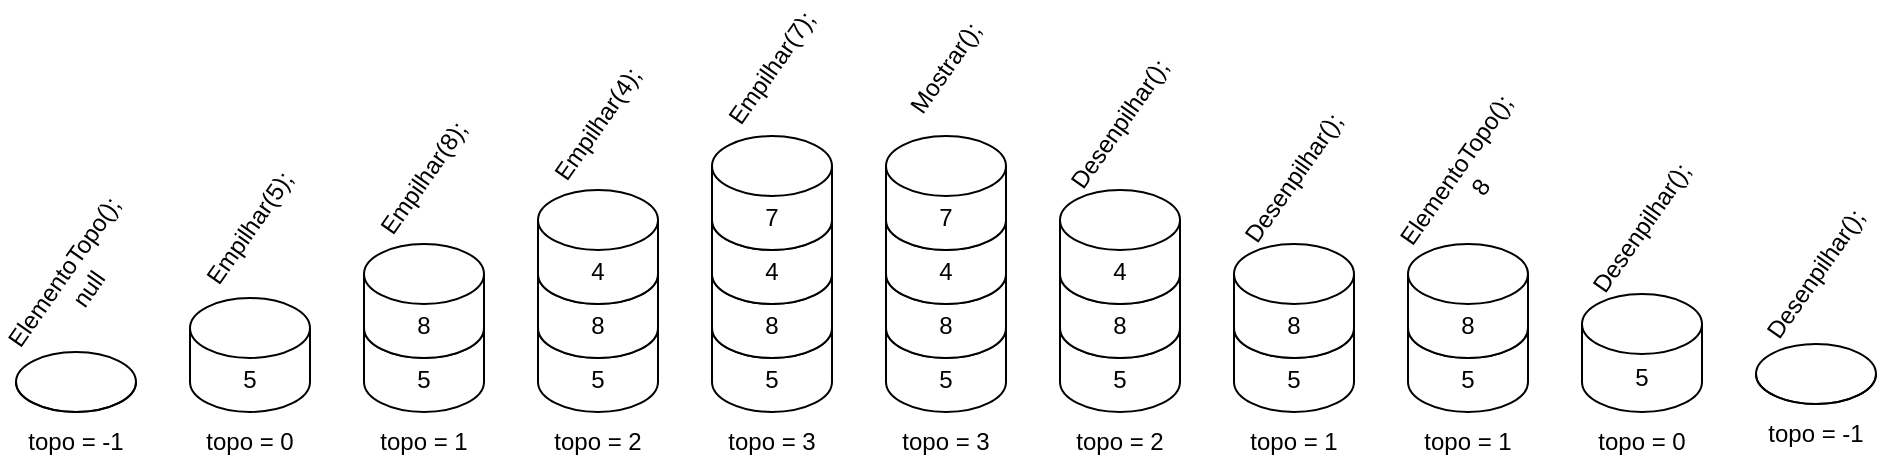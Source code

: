 <mxfile>
    <diagram id="WlsF_-ElByJLTdb7nnw8" name="Page-1">
        <mxGraphModel dx="1261" dy="607" grid="0" gridSize="10" guides="1" tooltips="1" connect="1" arrows="1" fold="1" page="0" pageScale="1" pageWidth="850" pageHeight="1100" math="0" shadow="0">
            <root>
                <mxCell id="0"/>
                <mxCell id="1" parent="0"/>
                <mxCell id="5" value="topo = -1" style="text;html=1;strokeColor=none;fillColor=none;align=center;verticalAlign=middle;whiteSpace=wrap;rounded=0;" vertex="1" parent="1">
                    <mxGeometry x="38" y="336" width="60" height="30" as="geometry"/>
                </mxCell>
                <mxCell id="20" value="5" style="shape=cylinder3;whiteSpace=wrap;html=1;boundedLbl=1;backgroundOutline=1;size=15;" vertex="1" parent="1">
                    <mxGeometry x="125" y="279" width="60" height="57" as="geometry"/>
                </mxCell>
                <mxCell id="21" value="" style="shape=cylinder3;whiteSpace=wrap;html=1;boundedLbl=1;backgroundOutline=1;size=15;" vertex="1" parent="1">
                    <mxGeometry x="38" y="306" width="60" height="30" as="geometry"/>
                </mxCell>
                <mxCell id="24" value="topo = 0" style="text;html=1;strokeColor=none;fillColor=none;align=center;verticalAlign=middle;whiteSpace=wrap;rounded=0;" vertex="1" parent="1">
                    <mxGeometry x="125" y="336" width="60" height="30" as="geometry"/>
                </mxCell>
                <mxCell id="25" value="topo = 1" style="text;html=1;strokeColor=none;fillColor=none;align=center;verticalAlign=middle;whiteSpace=wrap;rounded=0;" vertex="1" parent="1">
                    <mxGeometry x="212" y="336" width="60" height="30" as="geometry"/>
                </mxCell>
                <mxCell id="29" value="topo = 2" style="text;html=1;strokeColor=none;fillColor=none;align=center;verticalAlign=middle;whiteSpace=wrap;rounded=0;" vertex="1" parent="1">
                    <mxGeometry x="299" y="336" width="60" height="30" as="geometry"/>
                </mxCell>
                <mxCell id="30" value="topo = 3" style="text;html=1;strokeColor=none;fillColor=none;align=center;verticalAlign=middle;whiteSpace=wrap;rounded=0;" vertex="1" parent="1">
                    <mxGeometry x="386" y="336" width="60" height="30" as="geometry"/>
                </mxCell>
                <mxCell id="31" value="5" style="shape=cylinder3;whiteSpace=wrap;html=1;boundedLbl=1;backgroundOutline=1;size=15;" vertex="1" parent="1">
                    <mxGeometry x="386" y="279" width="60" height="57" as="geometry"/>
                </mxCell>
                <mxCell id="32" value="8" style="shape=cylinder3;whiteSpace=wrap;html=1;boundedLbl=1;backgroundOutline=1;size=15;" vertex="1" parent="1">
                    <mxGeometry x="386" y="252" width="60" height="57" as="geometry"/>
                </mxCell>
                <mxCell id="33" value="4" style="shape=cylinder3;whiteSpace=wrap;html=1;boundedLbl=1;backgroundOutline=1;size=15;" vertex="1" parent="1">
                    <mxGeometry x="386" y="225" width="60" height="57" as="geometry"/>
                </mxCell>
                <mxCell id="34" value="7" style="shape=cylinder3;whiteSpace=wrap;html=1;boundedLbl=1;backgroundOutline=1;size=15;" vertex="1" parent="1">
                    <mxGeometry x="386" y="198" width="60" height="57" as="geometry"/>
                </mxCell>
                <mxCell id="35" value="5" style="shape=cylinder3;whiteSpace=wrap;html=1;boundedLbl=1;backgroundOutline=1;size=15;" vertex="1" parent="1">
                    <mxGeometry x="212" y="279" width="60" height="57" as="geometry"/>
                </mxCell>
                <mxCell id="36" value="8" style="shape=cylinder3;whiteSpace=wrap;html=1;boundedLbl=1;backgroundOutline=1;size=15;" vertex="1" parent="1">
                    <mxGeometry x="212" y="252" width="60" height="57" as="geometry"/>
                </mxCell>
                <mxCell id="39" value="5" style="shape=cylinder3;whiteSpace=wrap;html=1;boundedLbl=1;backgroundOutline=1;size=15;" vertex="1" parent="1">
                    <mxGeometry x="299" y="279" width="60" height="57" as="geometry"/>
                </mxCell>
                <mxCell id="40" value="8" style="shape=cylinder3;whiteSpace=wrap;html=1;boundedLbl=1;backgroundOutline=1;size=15;" vertex="1" parent="1">
                    <mxGeometry x="299" y="252" width="60" height="57" as="geometry"/>
                </mxCell>
                <mxCell id="41" value="4" style="shape=cylinder3;whiteSpace=wrap;html=1;boundedLbl=1;backgroundOutline=1;size=15;" vertex="1" parent="1">
                    <mxGeometry x="299" y="225" width="60" height="57" as="geometry"/>
                </mxCell>
                <mxCell id="44" value="ElementoTopo();&lt;br&gt;null" style="text;html=1;strokeColor=none;fillColor=none;align=center;verticalAlign=middle;whiteSpace=wrap;rounded=0;rotation=-55;" vertex="1" parent="1">
                    <mxGeometry x="38" y="255" width="60" height="30" as="geometry"/>
                </mxCell>
                <mxCell id="50" value="topo = 3" style="text;html=1;strokeColor=none;fillColor=none;align=center;verticalAlign=middle;whiteSpace=wrap;rounded=0;" vertex="1" parent="1">
                    <mxGeometry x="473" y="336" width="60" height="30" as="geometry"/>
                </mxCell>
                <mxCell id="51" value="Empilhar(5);" style="text;html=1;strokeColor=none;fillColor=none;align=center;verticalAlign=middle;whiteSpace=wrap;rounded=0;rotation=-55;" vertex="1" parent="1">
                    <mxGeometry x="125" y="229" width="60" height="30" as="geometry"/>
                </mxCell>
                <mxCell id="52" value="Empilhar(8);" style="text;html=1;strokeColor=none;fillColor=none;align=center;verticalAlign=middle;whiteSpace=wrap;rounded=0;rotation=-55;" vertex="1" parent="1">
                    <mxGeometry x="212" y="204" width="60" height="30" as="geometry"/>
                </mxCell>
                <mxCell id="53" value="Empilhar(4);" style="text;html=1;strokeColor=none;fillColor=none;align=center;verticalAlign=middle;whiteSpace=wrap;rounded=0;rotation=-55;" vertex="1" parent="1">
                    <mxGeometry x="299" y="177" width="60" height="30" as="geometry"/>
                </mxCell>
                <mxCell id="54" value="Empilhar(7);" style="text;html=1;strokeColor=none;fillColor=none;align=center;verticalAlign=middle;whiteSpace=wrap;rounded=0;rotation=-55;" vertex="1" parent="1">
                    <mxGeometry x="386" y="149" width="60" height="30" as="geometry"/>
                </mxCell>
                <mxCell id="55" value="5" style="shape=cylinder3;whiteSpace=wrap;html=1;boundedLbl=1;backgroundOutline=1;size=15;" vertex="1" parent="1">
                    <mxGeometry x="473" y="279" width="60" height="57" as="geometry"/>
                </mxCell>
                <mxCell id="56" value="8" style="shape=cylinder3;whiteSpace=wrap;html=1;boundedLbl=1;backgroundOutline=1;size=15;" vertex="1" parent="1">
                    <mxGeometry x="473" y="252" width="60" height="57" as="geometry"/>
                </mxCell>
                <mxCell id="57" value="4" style="shape=cylinder3;whiteSpace=wrap;html=1;boundedLbl=1;backgroundOutline=1;size=15;" vertex="1" parent="1">
                    <mxGeometry x="473" y="225" width="60" height="57" as="geometry"/>
                </mxCell>
                <mxCell id="58" value="7" style="shape=cylinder3;whiteSpace=wrap;html=1;boundedLbl=1;backgroundOutline=1;size=15;" vertex="1" parent="1">
                    <mxGeometry x="473" y="198" width="60" height="57" as="geometry"/>
                </mxCell>
                <mxCell id="59" value="Mostrar();" style="text;html=1;strokeColor=none;fillColor=none;align=center;verticalAlign=middle;whiteSpace=wrap;rounded=0;rotation=-55;" vertex="1" parent="1">
                    <mxGeometry x="473" y="149" width="60" height="30" as="geometry"/>
                </mxCell>
                <mxCell id="60" value="topo = 2" style="text;html=1;strokeColor=none;fillColor=none;align=center;verticalAlign=middle;whiteSpace=wrap;rounded=0;" vertex="1" parent="1">
                    <mxGeometry x="560" y="336" width="60" height="30" as="geometry"/>
                </mxCell>
                <mxCell id="61" value="topo = 1" style="text;html=1;strokeColor=none;fillColor=none;align=center;verticalAlign=middle;whiteSpace=wrap;rounded=0;" vertex="1" parent="1">
                    <mxGeometry x="647" y="336" width="60" height="30" as="geometry"/>
                </mxCell>
                <mxCell id="62" value="topo = 1" style="text;html=1;strokeColor=none;fillColor=none;align=center;verticalAlign=middle;whiteSpace=wrap;rounded=0;" vertex="1" parent="1">
                    <mxGeometry x="734" y="336" width="60" height="30" as="geometry"/>
                </mxCell>
                <mxCell id="63" value="topo = 0" style="text;html=1;strokeColor=none;fillColor=none;align=center;verticalAlign=middle;whiteSpace=wrap;rounded=0;" vertex="1" parent="1">
                    <mxGeometry x="821" y="336" width="60" height="30" as="geometry"/>
                </mxCell>
                <mxCell id="64" value="5" style="shape=cylinder3;whiteSpace=wrap;html=1;boundedLbl=1;backgroundOutline=1;size=15;" vertex="1" parent="1">
                    <mxGeometry x="560" y="279" width="60" height="57" as="geometry"/>
                </mxCell>
                <mxCell id="65" value="8" style="shape=cylinder3;whiteSpace=wrap;html=1;boundedLbl=1;backgroundOutline=1;size=15;" vertex="1" parent="1">
                    <mxGeometry x="560" y="252" width="60" height="57" as="geometry"/>
                </mxCell>
                <mxCell id="66" value="4" style="shape=cylinder3;whiteSpace=wrap;html=1;boundedLbl=1;backgroundOutline=1;size=15;" vertex="1" parent="1">
                    <mxGeometry x="560" y="225" width="60" height="57" as="geometry"/>
                </mxCell>
                <mxCell id="67" value="Desenpilhar();" style="text;html=1;strokeColor=none;fillColor=none;align=center;verticalAlign=middle;whiteSpace=wrap;rounded=0;rotation=-55;" vertex="1" parent="1">
                    <mxGeometry x="560" y="177" width="60" height="30" as="geometry"/>
                </mxCell>
                <mxCell id="68" value="5" style="shape=cylinder3;whiteSpace=wrap;html=1;boundedLbl=1;backgroundOutline=1;size=15;" vertex="1" parent="1">
                    <mxGeometry x="647" y="279" width="60" height="57" as="geometry"/>
                </mxCell>
                <mxCell id="69" value="8" style="shape=cylinder3;whiteSpace=wrap;html=1;boundedLbl=1;backgroundOutline=1;size=15;" vertex="1" parent="1">
                    <mxGeometry x="647" y="252" width="60" height="57" as="geometry"/>
                </mxCell>
                <mxCell id="71" value="Desenpilhar();&lt;br&gt;" style="text;html=1;strokeColor=none;fillColor=none;align=center;verticalAlign=middle;whiteSpace=wrap;rounded=0;rotation=-55;" vertex="1" parent="1">
                    <mxGeometry x="647" y="204" width="60" height="30" as="geometry"/>
                </mxCell>
                <mxCell id="72" value="topo = -1" style="text;html=1;strokeColor=none;fillColor=none;align=center;verticalAlign=middle;whiteSpace=wrap;rounded=0;" vertex="1" parent="1">
                    <mxGeometry x="908" y="332" width="60" height="30" as="geometry"/>
                </mxCell>
                <mxCell id="74" value="5" style="shape=cylinder3;whiteSpace=wrap;html=1;boundedLbl=1;backgroundOutline=1;size=15;" vertex="1" parent="1">
                    <mxGeometry x="734" y="279" width="60" height="57" as="geometry"/>
                </mxCell>
                <mxCell id="75" value="8" style="shape=cylinder3;whiteSpace=wrap;html=1;boundedLbl=1;backgroundOutline=1;size=15;" vertex="1" parent="1">
                    <mxGeometry x="734" y="252" width="60" height="57" as="geometry"/>
                </mxCell>
                <mxCell id="76" value="ElementoTopo();&lt;br&gt;8" style="text;html=1;strokeColor=none;fillColor=none;align=center;verticalAlign=middle;whiteSpace=wrap;rounded=0;rotation=-55;" vertex="1" parent="1">
                    <mxGeometry x="734" y="204" width="60" height="30" as="geometry"/>
                </mxCell>
                <mxCell id="77" value="5" style="shape=cylinder3;whiteSpace=wrap;html=1;boundedLbl=1;backgroundOutline=1;size=15;" vertex="1" parent="1">
                    <mxGeometry x="821" y="277" width="60" height="59" as="geometry"/>
                </mxCell>
                <mxCell id="79" value="Desenpilhar();&lt;br&gt;" style="text;html=1;strokeColor=none;fillColor=none;align=center;verticalAlign=middle;whiteSpace=wrap;rounded=0;rotation=-55;" vertex="1" parent="1">
                    <mxGeometry x="821" y="229" width="60" height="30" as="geometry"/>
                </mxCell>
                <mxCell id="83" value="" style="shape=cylinder3;whiteSpace=wrap;html=1;boundedLbl=1;backgroundOutline=1;size=15;" vertex="1" parent="1">
                    <mxGeometry x="908" y="302" width="60" height="30" as="geometry"/>
                </mxCell>
                <mxCell id="84" value="Desenpilhar();&lt;br&gt;" style="text;html=1;strokeColor=none;fillColor=none;align=center;verticalAlign=middle;whiteSpace=wrap;rounded=0;rotation=-55;" vertex="1" parent="1">
                    <mxGeometry x="908" y="252" width="60" height="30" as="geometry"/>
                </mxCell>
            </root>
        </mxGraphModel>
    </diagram>
</mxfile>
